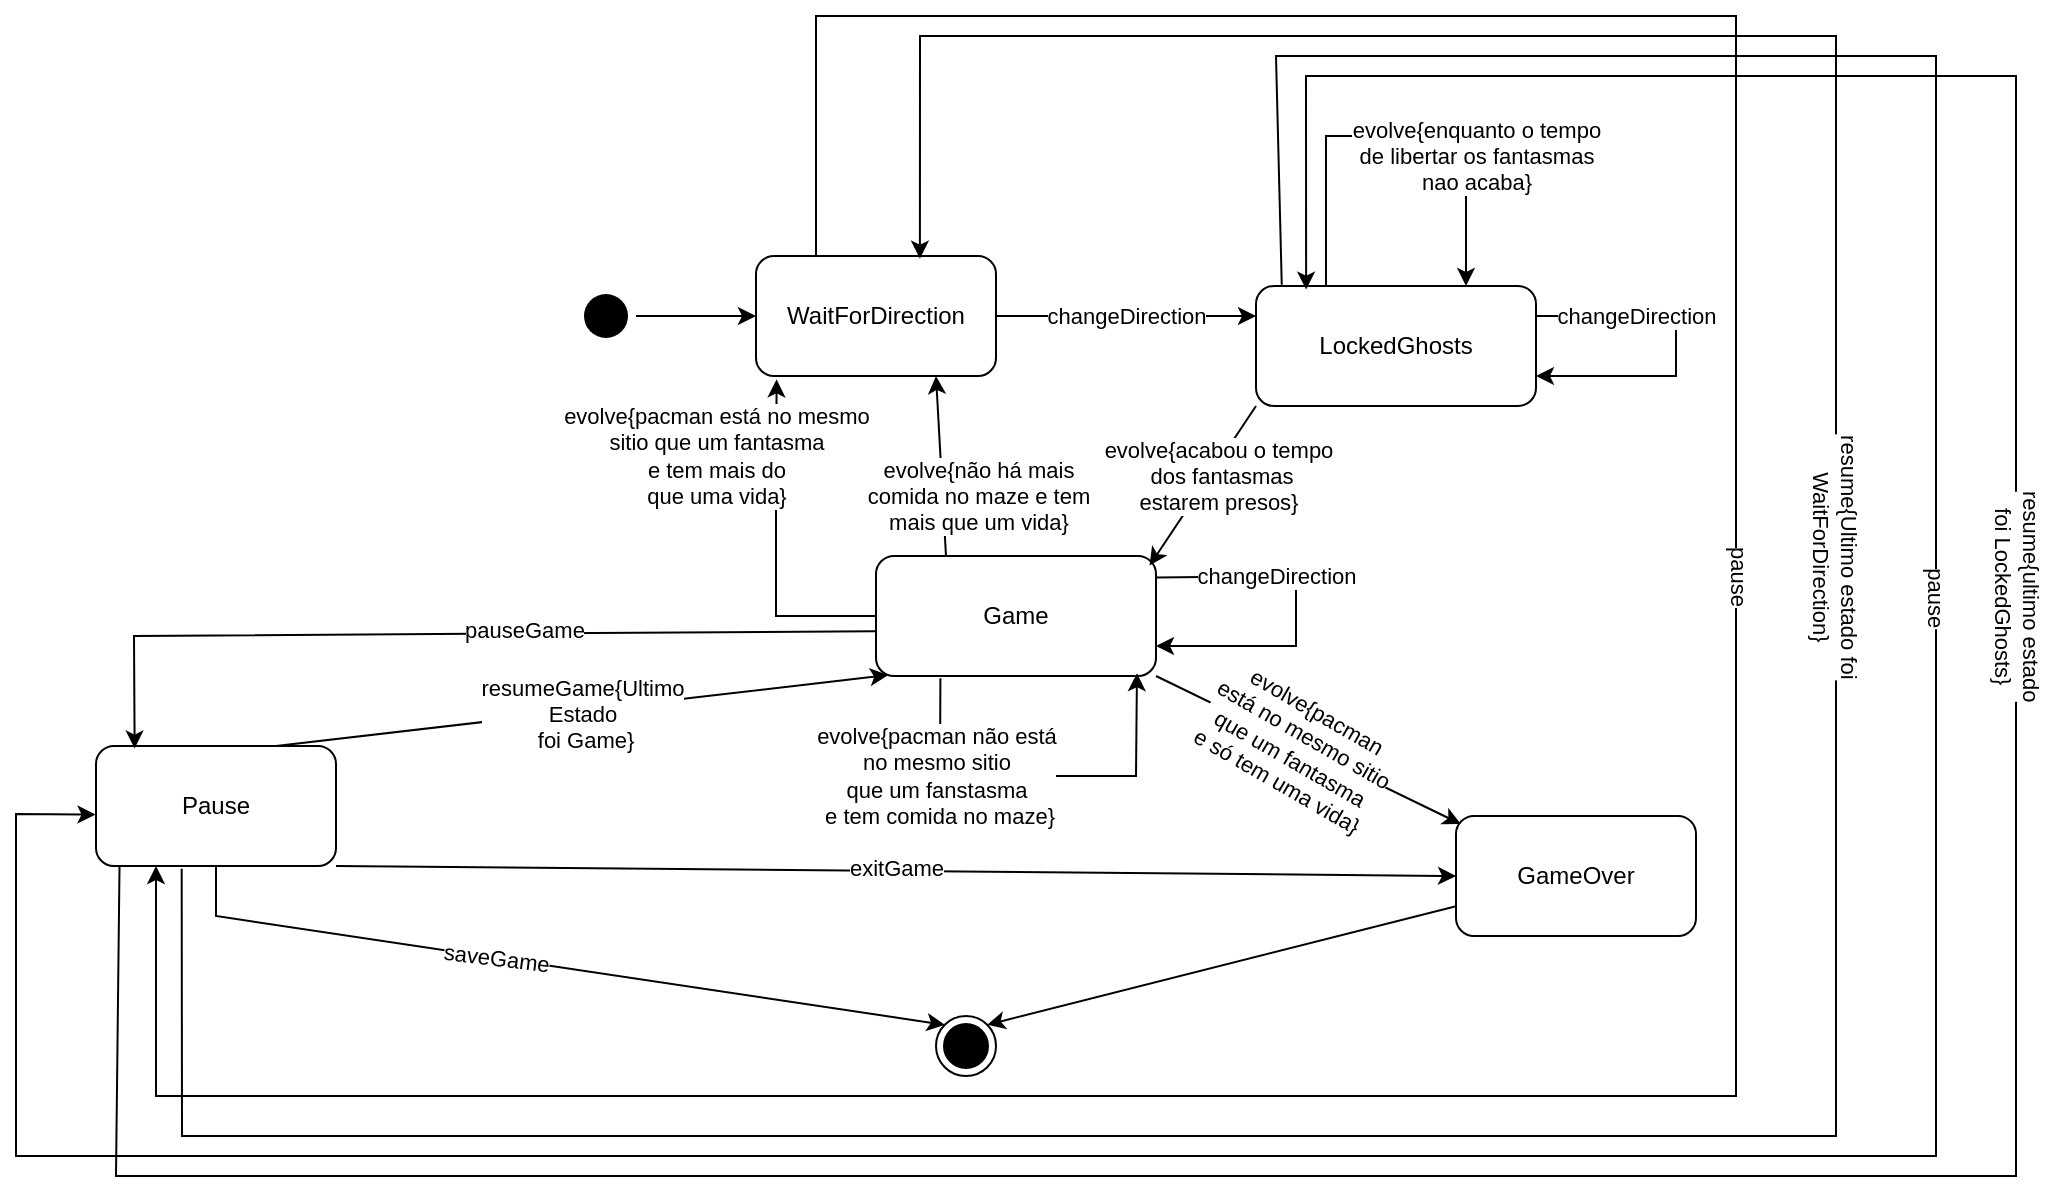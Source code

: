 <mxfile version="21.2.3" type="device">
  <diagram name="Page-1" id="58cdce13-f638-feb5-8d6f-7d28b1aa9fa0">
    <mxGraphModel dx="1322" dy="1499" grid="0" gridSize="10" guides="1" tooltips="1" connect="1" arrows="1" fold="1" page="1" pageScale="1" pageWidth="1100" pageHeight="850" background="none" math="0" shadow="0">
      <root>
        <mxCell id="0" />
        <mxCell id="1" parent="0" />
        <mxCell id="382b91b5511bd0f7-1" value="" style="ellipse;html=1;shape=startState;fillColor=#000000;strokeColor=none;rounded=1;shadow=0;comic=0;labelBackgroundColor=none;fontFamily=Verdana;fontSize=12;fontColor=#000000;align=center;direction=south;" parent="1" vertex="1">
          <mxGeometry x="620" y="135" width="30" height="30" as="geometry" />
        </mxCell>
        <mxCell id="qrFLYeF_z-qnf6U-5PKB-10" value="WaitForDirection" style="rounded=1;whiteSpace=wrap;html=1;" parent="1" vertex="1">
          <mxGeometry x="710" y="120" width="120" height="60" as="geometry" />
        </mxCell>
        <mxCell id="OJHZA6s3oaMIqZyEjfoS-6" value="" style="endArrow=classic;html=1;rounded=0;exitX=0.5;exitY=0;exitDx=0;exitDy=0;entryX=0;entryY=0.5;entryDx=0;entryDy=0;" parent="1" source="382b91b5511bd0f7-1" target="qrFLYeF_z-qnf6U-5PKB-10" edge="1">
          <mxGeometry relative="1" as="geometry">
            <mxPoint x="410" y="150" as="sourcePoint" />
            <mxPoint x="940" y="40" as="targetPoint" />
          </mxGeometry>
        </mxCell>
        <mxCell id="OJHZA6s3oaMIqZyEjfoS-11" value="Game" style="rounded=1;whiteSpace=wrap;html=1;" parent="1" vertex="1">
          <mxGeometry x="770" y="270" width="140" height="60" as="geometry" />
        </mxCell>
        <mxCell id="OJHZA6s3oaMIqZyEjfoS-12" value="" style="endArrow=classic;html=1;rounded=0;exitX=1;exitY=0.5;exitDx=0;exitDy=0;entryX=0;entryY=0.25;entryDx=0;entryDy=0;" parent="1" source="qrFLYeF_z-qnf6U-5PKB-10" target="qUkG-FMzaODTVLIVySfF-5" edge="1">
          <mxGeometry relative="1" as="geometry">
            <mxPoint x="900" y="180" as="sourcePoint" />
            <mxPoint x="940" y="40" as="targetPoint" />
            <Array as="points">
              <mxPoint x="840" y="150" />
            </Array>
          </mxGeometry>
        </mxCell>
        <mxCell id="OJHZA6s3oaMIqZyEjfoS-13" value="changeDirection" style="edgeLabel;resizable=0;html=1;align=center;verticalAlign=middle;" parent="OJHZA6s3oaMIqZyEjfoS-12" connectable="0" vertex="1">
          <mxGeometry relative="1" as="geometry" />
        </mxCell>
        <mxCell id="OJHZA6s3oaMIqZyEjfoS-31" value="Pause" style="rounded=1;whiteSpace=wrap;html=1;" parent="1" vertex="1">
          <mxGeometry x="380" y="365" width="120" height="60" as="geometry" />
        </mxCell>
        <mxCell id="OJHZA6s3oaMIqZyEjfoS-36" value="" style="endArrow=classic;html=1;rounded=0;exitX=-0.003;exitY=0.627;exitDx=0;exitDy=0;entryX=0.161;entryY=0.021;entryDx=0;entryDy=0;exitPerimeter=0;entryPerimeter=0;" parent="1" source="OJHZA6s3oaMIqZyEjfoS-11" target="OJHZA6s3oaMIqZyEjfoS-31" edge="1">
          <mxGeometry relative="1" as="geometry">
            <mxPoint x="670" y="400" as="sourcePoint" />
            <mxPoint x="680" y="550" as="targetPoint" />
            <Array as="points">
              <mxPoint x="399" y="310" />
            </Array>
          </mxGeometry>
        </mxCell>
        <mxCell id="OJHZA6s3oaMIqZyEjfoS-37" value="pauseGame" style="edgeLabel;resizable=0;html=1;align=center;verticalAlign=middle;rotation=0;" parent="OJHZA6s3oaMIqZyEjfoS-36" connectable="0" vertex="1">
          <mxGeometry relative="1" as="geometry">
            <mxPoint x="38" y="-2" as="offset" />
          </mxGeometry>
        </mxCell>
        <mxCell id="OJHZA6s3oaMIqZyEjfoS-39" value="" style="endArrow=classic;html=1;rounded=0;exitX=0.75;exitY=0;exitDx=0;exitDy=0;entryX=0.043;entryY=0.992;entryDx=0;entryDy=0;entryPerimeter=0;" parent="1" source="OJHZA6s3oaMIqZyEjfoS-31" target="OJHZA6s3oaMIqZyEjfoS-11" edge="1">
          <mxGeometry relative="1" as="geometry">
            <mxPoint x="720" y="270" as="sourcePoint" />
            <mxPoint x="720" y="400" as="targetPoint" />
          </mxGeometry>
        </mxCell>
        <mxCell id="OJHZA6s3oaMIqZyEjfoS-40" value="resumeGame{Ultimo &lt;br&gt;Estado&lt;br&gt;&amp;nbsp;foi Game}" style="edgeLabel;resizable=0;html=1;align=center;verticalAlign=middle;rotation=0;" parent="OJHZA6s3oaMIqZyEjfoS-39" connectable="0" vertex="1">
          <mxGeometry relative="1" as="geometry">
            <mxPoint y="1" as="offset" />
          </mxGeometry>
        </mxCell>
        <mxCell id="OJHZA6s3oaMIqZyEjfoS-60" style="rounded=0;orthogonalLoop=1;jettySize=auto;html=1;entryX=1;entryY=0;entryDx=0;entryDy=0;" parent="1" source="OJHZA6s3oaMIqZyEjfoS-50" target="OJHZA6s3oaMIqZyEjfoS-62" edge="1">
          <mxGeometry relative="1" as="geometry">
            <mxPoint x="1150" y="540" as="targetPoint" />
          </mxGeometry>
        </mxCell>
        <mxCell id="OJHZA6s3oaMIqZyEjfoS-50" value="GameOver" style="rounded=1;whiteSpace=wrap;html=1;" parent="1" vertex="1">
          <mxGeometry x="1060" y="400" width="120" height="60" as="geometry" />
        </mxCell>
        <mxCell id="OJHZA6s3oaMIqZyEjfoS-53" value="" style="endArrow=classic;html=1;rounded=0;exitX=1;exitY=1;exitDx=0;exitDy=0;entryX=0;entryY=0.5;entryDx=0;entryDy=0;" parent="1" source="OJHZA6s3oaMIqZyEjfoS-31" target="OJHZA6s3oaMIqZyEjfoS-50" edge="1">
          <mxGeometry relative="1" as="geometry">
            <mxPoint x="720" y="270" as="sourcePoint" />
            <mxPoint x="820" y="270" as="targetPoint" />
          </mxGeometry>
        </mxCell>
        <mxCell id="OJHZA6s3oaMIqZyEjfoS-54" value="exitGame" style="edgeLabel;resizable=0;html=1;align=center;verticalAlign=middle;rotation=0;" parent="OJHZA6s3oaMIqZyEjfoS-53" connectable="0" vertex="1">
          <mxGeometry relative="1" as="geometry">
            <mxPoint y="-2" as="offset" />
          </mxGeometry>
        </mxCell>
        <mxCell id="OJHZA6s3oaMIqZyEjfoS-55" value="" style="endArrow=classic;html=1;rounded=0;exitX=0.5;exitY=1;exitDx=0;exitDy=0;entryX=0;entryY=0;entryDx=0;entryDy=0;" parent="1" source="OJHZA6s3oaMIqZyEjfoS-31" target="OJHZA6s3oaMIqZyEjfoS-62" edge="1">
          <mxGeometry relative="1" as="geometry">
            <mxPoint x="720" y="270" as="sourcePoint" />
            <mxPoint x="820" y="270" as="targetPoint" />
            <Array as="points">
              <mxPoint x="440" y="450" />
            </Array>
          </mxGeometry>
        </mxCell>
        <mxCell id="OJHZA6s3oaMIqZyEjfoS-56" value="saveGame" style="edgeLabel;resizable=0;html=1;align=center;verticalAlign=middle;rotation=7;" parent="OJHZA6s3oaMIqZyEjfoS-55" connectable="0" vertex="1">
          <mxGeometry relative="1" as="geometry">
            <mxPoint x="-30" y="-5" as="offset" />
          </mxGeometry>
        </mxCell>
        <mxCell id="OJHZA6s3oaMIqZyEjfoS-62" value="" style="ellipse;html=1;shape=endState;fillColor=#000000;strokeColor=#000000;" parent="1" vertex="1">
          <mxGeometry x="800" y="500" width="30" height="30" as="geometry" />
        </mxCell>
        <mxCell id="OJHZA6s3oaMIqZyEjfoS-63" value="" style="endArrow=classic;html=1;rounded=0;exitX=0.25;exitY=0;exitDx=0;exitDy=0;entryX=0.25;entryY=1;entryDx=0;entryDy=0;" parent="1" source="qrFLYeF_z-qnf6U-5PKB-10" target="OJHZA6s3oaMIqZyEjfoS-31" edge="1">
          <mxGeometry relative="1" as="geometry">
            <mxPoint x="720" y="290" as="sourcePoint" />
            <mxPoint x="820" y="290" as="targetPoint" />
            <Array as="points">
              <mxPoint x="740" />
              <mxPoint x="1200" />
              <mxPoint x="1200" y="540" />
              <mxPoint x="410" y="540" />
            </Array>
          </mxGeometry>
        </mxCell>
        <mxCell id="OJHZA6s3oaMIqZyEjfoS-64" value="pause" style="edgeLabel;resizable=0;html=1;align=center;verticalAlign=middle;rotation=90;" parent="OJHZA6s3oaMIqZyEjfoS-63" connectable="0" vertex="1">
          <mxGeometry relative="1" as="geometry">
            <mxPoint x="2" y="-153" as="offset" />
          </mxGeometry>
        </mxCell>
        <mxCell id="OJHZA6s3oaMIqZyEjfoS-65" value="" style="endArrow=classic;html=1;rounded=0;exitX=0.357;exitY=1.022;exitDx=0;exitDy=0;exitPerimeter=0;entryX=0.683;entryY=0.022;entryDx=0;entryDy=0;entryPerimeter=0;" parent="1" source="OJHZA6s3oaMIqZyEjfoS-31" target="qrFLYeF_z-qnf6U-5PKB-10" edge="1">
          <mxGeometry relative="1" as="geometry">
            <mxPoint x="720" y="290" as="sourcePoint" />
            <mxPoint x="820" y="290" as="targetPoint" />
            <Array as="points">
              <mxPoint x="423" y="560" />
              <mxPoint x="1250" y="560" />
              <mxPoint x="1250" y="10" />
              <mxPoint x="792" y="10" />
            </Array>
          </mxGeometry>
        </mxCell>
        <mxCell id="OJHZA6s3oaMIqZyEjfoS-66" value="resume{Ultimo estado foi&lt;br&gt;WaitForDirection}" style="edgeLabel;resizable=0;html=1;align=center;verticalAlign=middle;rotation=90;" parent="OJHZA6s3oaMIqZyEjfoS-65" connectable="0" vertex="1">
          <mxGeometry relative="1" as="geometry">
            <mxPoint y="-211" as="offset" />
          </mxGeometry>
        </mxCell>
        <mxCell id="qUkG-FMzaODTVLIVySfF-5" value="LockedGhosts" style="rounded=1;whiteSpace=wrap;html=1;" parent="1" vertex="1">
          <mxGeometry x="960" y="135" width="140" height="60" as="geometry" />
        </mxCell>
        <mxCell id="4WkyXwunT1IC0bPtAzbA-1" value="" style="endArrow=classic;html=1;rounded=0;entryX=0.75;entryY=0;entryDx=0;entryDy=0;exitX=0.25;exitY=0;exitDx=0;exitDy=0;" parent="1" source="qUkG-FMzaODTVLIVySfF-5" target="qUkG-FMzaODTVLIVySfF-5" edge="1">
          <mxGeometry relative="1" as="geometry">
            <mxPoint x="985" y="140" as="sourcePoint" />
            <mxPoint x="1050" y="135" as="targetPoint" />
            <Array as="points">
              <mxPoint x="995" y="60" />
              <mxPoint x="1065" y="60" />
            </Array>
          </mxGeometry>
        </mxCell>
        <mxCell id="4WkyXwunT1IC0bPtAzbA-2" value="evolve{enquanto o tempo &lt;br&gt;de libertar os fantasmas &lt;br&gt;nao acaba}" style="edgeLabel;resizable=0;html=1;align=center;verticalAlign=middle;" parent="4WkyXwunT1IC0bPtAzbA-1" connectable="0" vertex="1">
          <mxGeometry relative="1" as="geometry">
            <mxPoint x="40" y="10" as="offset" />
          </mxGeometry>
        </mxCell>
        <mxCell id="4WkyXwunT1IC0bPtAzbA-3" value="" style="endArrow=classic;html=1;rounded=0;exitX=1;exitY=0.25;exitDx=0;exitDy=0;entryX=1;entryY=0.75;entryDx=0;entryDy=0;" parent="1" source="qUkG-FMzaODTVLIVySfF-5" target="qUkG-FMzaODTVLIVySfF-5" edge="1">
          <mxGeometry relative="1" as="geometry">
            <mxPoint x="1120" y="164.6" as="sourcePoint" />
            <mxPoint x="1220" y="164.6" as="targetPoint" />
            <Array as="points">
              <mxPoint x="1170" y="150" />
              <mxPoint x="1170" y="180" />
            </Array>
          </mxGeometry>
        </mxCell>
        <mxCell id="4WkyXwunT1IC0bPtAzbA-4" value="changeDirection" style="edgeLabel;resizable=0;html=1;align=center;verticalAlign=middle;" parent="4WkyXwunT1IC0bPtAzbA-3" connectable="0" vertex="1">
          <mxGeometry relative="1" as="geometry">
            <mxPoint x="-20" y="-15" as="offset" />
          </mxGeometry>
        </mxCell>
        <mxCell id="4WkyXwunT1IC0bPtAzbA-5" value="" style="endArrow=classic;html=1;rounded=0;exitX=1.003;exitY=0.18;exitDx=0;exitDy=0;entryX=1;entryY=0.75;entryDx=0;entryDy=0;exitPerimeter=0;" parent="1" source="OJHZA6s3oaMIqZyEjfoS-11" target="OJHZA6s3oaMIqZyEjfoS-11" edge="1">
          <mxGeometry relative="1" as="geometry">
            <mxPoint x="930" y="290" as="sourcePoint" />
            <mxPoint x="1030" y="290" as="targetPoint" />
            <Array as="points">
              <mxPoint x="980" y="280" />
              <mxPoint x="980" y="315" />
            </Array>
          </mxGeometry>
        </mxCell>
        <mxCell id="4WkyXwunT1IC0bPtAzbA-6" value="changeDirection" style="edgeLabel;resizable=0;html=1;align=center;verticalAlign=middle;" parent="4WkyXwunT1IC0bPtAzbA-5" connectable="0" vertex="1">
          <mxGeometry relative="1" as="geometry">
            <mxPoint x="-10" y="-18" as="offset" />
          </mxGeometry>
        </mxCell>
        <mxCell id="4WkyXwunT1IC0bPtAzbA-7" value="" style="endArrow=classic;html=1;rounded=0;exitX=0;exitY=1;exitDx=0;exitDy=0;entryX=0.977;entryY=0.08;entryDx=0;entryDy=0;entryPerimeter=0;" parent="1" source="qUkG-FMzaODTVLIVySfF-5" target="OJHZA6s3oaMIqZyEjfoS-11" edge="1">
          <mxGeometry relative="1" as="geometry">
            <mxPoint x="930" y="290" as="sourcePoint" />
            <mxPoint x="910" y="270" as="targetPoint" />
          </mxGeometry>
        </mxCell>
        <mxCell id="4WkyXwunT1IC0bPtAzbA-8" value="evolve{acabou o tempo&lt;br&gt;&amp;nbsp;dos fantasmas &lt;br&gt;estarem presos}" style="edgeLabel;resizable=0;html=1;align=center;verticalAlign=middle;rotation=0;" parent="4WkyXwunT1IC0bPtAzbA-7" connectable="0" vertex="1">
          <mxGeometry relative="1" as="geometry">
            <mxPoint x="7" y="-5" as="offset" />
          </mxGeometry>
        </mxCell>
        <mxCell id="4WkyXwunT1IC0bPtAzbA-9" value="" style="endArrow=classic;html=1;rounded=0;exitX=1;exitY=1;exitDx=0;exitDy=0;entryX=0.02;entryY=0.067;entryDx=0;entryDy=0;entryPerimeter=0;" parent="1" source="OJHZA6s3oaMIqZyEjfoS-11" target="OJHZA6s3oaMIqZyEjfoS-50" edge="1">
          <mxGeometry relative="1" as="geometry">
            <mxPoint x="960" y="360" as="sourcePoint" />
            <mxPoint x="1060" y="360" as="targetPoint" />
          </mxGeometry>
        </mxCell>
        <mxCell id="4WkyXwunT1IC0bPtAzbA-10" value="evolve{pacman &lt;br&gt;está no mesmo sitio &lt;br&gt;que um fantasma &lt;br&gt;e só tem uma vida}" style="edgeLabel;resizable=0;html=1;align=center;verticalAlign=middle;rotation=30;" parent="4WkyXwunT1IC0bPtAzbA-9" connectable="0" vertex="1">
          <mxGeometry relative="1" as="geometry">
            <mxPoint x="-6" y="-2" as="offset" />
          </mxGeometry>
        </mxCell>
        <mxCell id="4WkyXwunT1IC0bPtAzbA-11" value="" style="endArrow=classic;html=1;rounded=0;exitX=0;exitY=0.5;exitDx=0;exitDy=0;entryX=0.086;entryY=1.028;entryDx=0;entryDy=0;entryPerimeter=0;" parent="1" source="OJHZA6s3oaMIqZyEjfoS-11" target="qrFLYeF_z-qnf6U-5PKB-10" edge="1">
          <mxGeometry relative="1" as="geometry">
            <mxPoint x="1120" y="420" as="sourcePoint" />
            <mxPoint x="1020" y="420" as="targetPoint" />
            <Array as="points">
              <mxPoint x="720" y="300" />
              <mxPoint x="720" y="230" />
            </Array>
          </mxGeometry>
        </mxCell>
        <mxCell id="4WkyXwunT1IC0bPtAzbA-12" value="evolve{pacman está no mesmo &lt;br&gt;sitio que um fantasma &lt;br&gt;e tem mais do &lt;br&gt;que uma vida}" style="edgeLabel;resizable=0;html=1;align=center;verticalAlign=middle;" parent="4WkyXwunT1IC0bPtAzbA-11" connectable="0" vertex="1">
          <mxGeometry relative="1" as="geometry">
            <mxPoint x="-30" y="-46" as="offset" />
          </mxGeometry>
        </mxCell>
        <mxCell id="4WkyXwunT1IC0bPtAzbA-13" value="" style="endArrow=classic;html=1;rounded=0;exitX=0.23;exitY=1.018;exitDx=0;exitDy=0;exitPerimeter=0;entryX=0.932;entryY=0.977;entryDx=0;entryDy=0;entryPerimeter=0;" parent="1" source="OJHZA6s3oaMIqZyEjfoS-11" target="OJHZA6s3oaMIqZyEjfoS-11" edge="1">
          <mxGeometry relative="1" as="geometry">
            <mxPoint x="800" y="380" as="sourcePoint" />
            <mxPoint x="900" y="380" as="targetPoint" />
            <Array as="points">
              <mxPoint x="802" y="380" />
              <mxPoint x="900" y="380" />
            </Array>
          </mxGeometry>
        </mxCell>
        <mxCell id="4WkyXwunT1IC0bPtAzbA-14" value="evolve{pacman não está &lt;br&gt;no mesmo sitio &lt;br&gt;que um fanstasma&lt;br&gt;&amp;nbsp;e tem comida no maze}" style="edgeLabel;resizable=0;html=1;align=center;verticalAlign=middle;" parent="4WkyXwunT1IC0bPtAzbA-13" connectable="0" vertex="1">
          <mxGeometry relative="1" as="geometry">
            <mxPoint x="-52" as="offset" />
          </mxGeometry>
        </mxCell>
        <mxCell id="4WkyXwunT1IC0bPtAzbA-17" value="" style="endArrow=classic;html=1;rounded=0;exitX=0.092;exitY=-0.011;exitDx=0;exitDy=0;entryX=-0.002;entryY=0.571;entryDx=0;entryDy=0;exitPerimeter=0;entryPerimeter=0;" parent="1" source="qUkG-FMzaODTVLIVySfF-5" target="OJHZA6s3oaMIqZyEjfoS-31" edge="1">
          <mxGeometry relative="1" as="geometry">
            <mxPoint x="875" y="120" as="sourcePoint" />
            <mxPoint x="725" y="490" as="targetPoint" />
            <Array as="points">
              <mxPoint x="970" y="20" />
              <mxPoint x="1300" y="20" />
              <mxPoint x="1300" y="570" />
              <mxPoint x="340" y="570" />
              <mxPoint x="340" y="399" />
            </Array>
          </mxGeometry>
        </mxCell>
        <mxCell id="4WkyXwunT1IC0bPtAzbA-18" value="pause" style="edgeLabel;resizable=0;html=1;align=center;verticalAlign=middle;rotation=90;" parent="4WkyXwunT1IC0bPtAzbA-17" connectable="0" vertex="1">
          <mxGeometry relative="1" as="geometry">
            <mxPoint x="88" y="-280" as="offset" />
          </mxGeometry>
        </mxCell>
        <mxCell id="4WkyXwunT1IC0bPtAzbA-20" value="" style="endArrow=classic;html=1;rounded=0;entryX=0.179;entryY=0.03;entryDx=0;entryDy=0;exitX=0.098;exitY=1.002;exitDx=0;exitDy=0;exitPerimeter=0;entryPerimeter=0;" parent="1" source="OJHZA6s3oaMIqZyEjfoS-31" target="qUkG-FMzaODTVLIVySfF-5" edge="1">
          <mxGeometry relative="1" as="geometry">
            <mxPoint x="612.84" y="510.12" as="sourcePoint" />
            <mxPoint x="1022.82" y="155.9" as="targetPoint" />
            <Array as="points">
              <mxPoint x="390" y="580" />
              <mxPoint x="1340" y="580" />
              <mxPoint x="1340" y="30" />
              <mxPoint x="985" y="30" />
            </Array>
          </mxGeometry>
        </mxCell>
        <mxCell id="4WkyXwunT1IC0bPtAzbA-21" value="resume{ultimo estado &lt;br&gt;foi LockedGhosts}" style="edgeLabel;resizable=0;html=1;align=center;verticalAlign=middle;rotation=90;" parent="4WkyXwunT1IC0bPtAzbA-20" connectable="0" vertex="1">
          <mxGeometry relative="1" as="geometry">
            <mxPoint x="47" y="-290" as="offset" />
          </mxGeometry>
        </mxCell>
        <mxCell id="4WkyXwunT1IC0bPtAzbA-22" value="" style="endArrow=classic;html=1;rounded=0;exitX=0.25;exitY=0;exitDx=0;exitDy=0;entryX=0.75;entryY=1;entryDx=0;entryDy=0;" parent="1" source="OJHZA6s3oaMIqZyEjfoS-11" target="qrFLYeF_z-qnf6U-5PKB-10" edge="1">
          <mxGeometry relative="1" as="geometry">
            <mxPoint x="890" y="300" as="sourcePoint" />
            <mxPoint x="990" y="300" as="targetPoint" />
          </mxGeometry>
        </mxCell>
        <mxCell id="4WkyXwunT1IC0bPtAzbA-23" value="evolve{não há mais &lt;br&gt;comida no maze e tem &lt;br&gt;mais que um vida}" style="edgeLabel;resizable=0;html=1;align=center;verticalAlign=middle;" parent="4WkyXwunT1IC0bPtAzbA-22" connectable="0" vertex="1">
          <mxGeometry relative="1" as="geometry">
            <mxPoint x="18" y="15" as="offset" />
          </mxGeometry>
        </mxCell>
      </root>
    </mxGraphModel>
  </diagram>
</mxfile>
